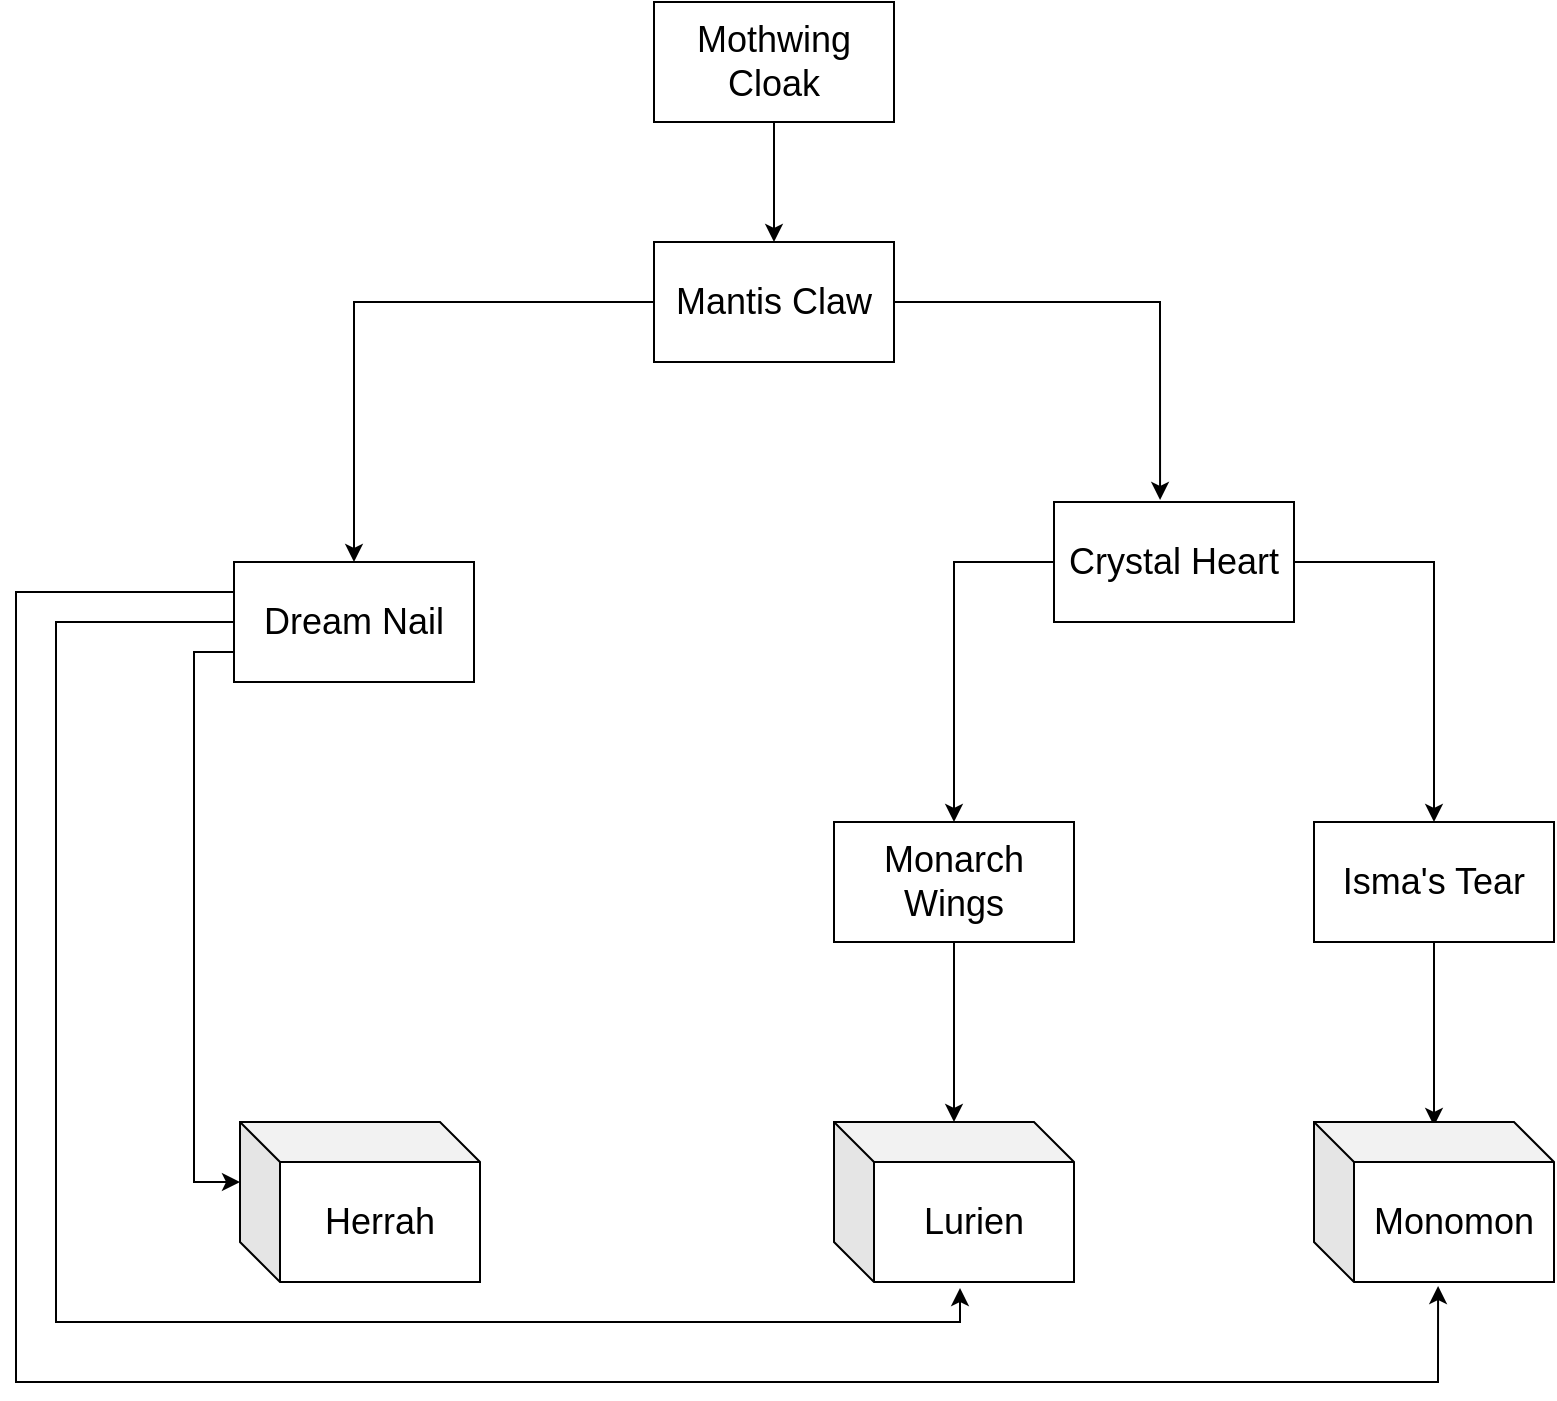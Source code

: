 <mxfile version="21.5.0" type="github">
  <diagram name="Page-1" id="E1PLGVjkxl_ZGxHXgRBv">
    <mxGraphModel dx="2759" dy="2029" grid="1" gridSize="10" guides="1" tooltips="1" connect="1" arrows="1" fold="1" page="1" pageScale="1" pageWidth="850" pageHeight="1100" math="0" shadow="0">
      <root>
        <mxCell id="0" />
        <mxCell id="1" parent="0" />
        <mxCell id="_MZWH8fnRBXQPYhaOXk6-19" style="edgeStyle=orthogonalEdgeStyle;rounded=0;orthogonalLoop=1;jettySize=auto;html=1;exitX=0;exitY=0.75;exitDx=0;exitDy=0;entryX=0;entryY=0;entryDx=0;entryDy=30;entryPerimeter=0;" edge="1" parent="1" source="9u2RtMamcJThF7KN2XwR-1" target="_MZWH8fnRBXQPYhaOXk6-1">
          <mxGeometry relative="1" as="geometry" />
        </mxCell>
        <mxCell id="_MZWH8fnRBXQPYhaOXk6-20" style="edgeStyle=orthogonalEdgeStyle;rounded=0;orthogonalLoop=1;jettySize=auto;html=1;exitX=0;exitY=0.5;exitDx=0;exitDy=0;entryX=0.525;entryY=1.038;entryDx=0;entryDy=0;entryPerimeter=0;" edge="1" parent="1" source="9u2RtMamcJThF7KN2XwR-1" target="_MZWH8fnRBXQPYhaOXk6-2">
          <mxGeometry relative="1" as="geometry">
            <mxPoint x="400" y="620" as="targetPoint" />
            <Array as="points">
              <mxPoint x="-49" y="150" />
              <mxPoint x="-49" y="500" />
              <mxPoint x="403" y="500" />
            </Array>
          </mxGeometry>
        </mxCell>
        <mxCell id="_MZWH8fnRBXQPYhaOXk6-22" style="edgeStyle=orthogonalEdgeStyle;rounded=0;orthogonalLoop=1;jettySize=auto;html=1;exitX=0;exitY=0.25;exitDx=0;exitDy=0;entryX=0.517;entryY=1.025;entryDx=0;entryDy=0;entryPerimeter=0;" edge="1" parent="1" source="9u2RtMamcJThF7KN2XwR-1" target="_MZWH8fnRBXQPYhaOXk6-3">
          <mxGeometry relative="1" as="geometry">
            <mxPoint x="-70" y="590" as="targetPoint" />
            <Array as="points">
              <mxPoint x="-69" y="135" />
              <mxPoint x="-69" y="530" />
              <mxPoint x="642" y="530" />
            </Array>
          </mxGeometry>
        </mxCell>
        <mxCell id="9u2RtMamcJThF7KN2XwR-1" value="&lt;font style=&quot;font-size: 18px;&quot;&gt;Dream Nail&lt;/font&gt;" style="rounded=0;whiteSpace=wrap;html=1;" parent="1" vertex="1">
          <mxGeometry x="40" y="120" width="120" height="60" as="geometry" />
        </mxCell>
        <mxCell id="9u2RtMamcJThF7KN2XwR-2" value="&lt;font style=&quot;font-size: 18px;&quot;&gt;Monarch Wings&lt;/font&gt;" style="rounded=0;whiteSpace=wrap;html=1;" parent="1" vertex="1">
          <mxGeometry x="340" y="250" width="120" height="60" as="geometry" />
        </mxCell>
        <mxCell id="_MZWH8fnRBXQPYhaOXk6-5" style="edgeStyle=orthogonalEdgeStyle;rounded=0;orthogonalLoop=1;jettySize=auto;html=1;exitX=0.5;exitY=1;exitDx=0;exitDy=0;entryX=0.5;entryY=0.025;entryDx=0;entryDy=0;entryPerimeter=0;" edge="1" parent="1" source="9u2RtMamcJThF7KN2XwR-3" target="_MZWH8fnRBXQPYhaOXk6-3">
          <mxGeometry relative="1" as="geometry" />
        </mxCell>
        <mxCell id="9u2RtMamcJThF7KN2XwR-3" value="&lt;font style=&quot;font-size: 18px;&quot;&gt;Isma&#39;s Tear&lt;/font&gt;" style="rounded=0;whiteSpace=wrap;html=1;" parent="1" vertex="1">
          <mxGeometry x="580" y="250" width="120" height="60" as="geometry" />
        </mxCell>
        <mxCell id="_MZWH8fnRBXQPYhaOXk6-1" value="&lt;font style=&quot;font-size: 18px;&quot;&gt;Herrah&lt;/font&gt;" style="shape=cube;whiteSpace=wrap;html=1;boundedLbl=1;backgroundOutline=1;darkOpacity=0.05;darkOpacity2=0.1;" vertex="1" parent="1">
          <mxGeometry x="43" y="400" width="120" height="80" as="geometry" />
        </mxCell>
        <mxCell id="_MZWH8fnRBXQPYhaOXk6-2" value="&lt;font style=&quot;font-size: 18px;&quot;&gt;Lurien&lt;/font&gt;" style="shape=cube;whiteSpace=wrap;html=1;boundedLbl=1;backgroundOutline=1;darkOpacity=0.05;darkOpacity2=0.1;" vertex="1" parent="1">
          <mxGeometry x="340" y="400" width="120" height="80" as="geometry" />
        </mxCell>
        <mxCell id="_MZWH8fnRBXQPYhaOXk6-3" value="&lt;font style=&quot;font-size: 18px;&quot;&gt;Monomon&lt;/font&gt;" style="shape=cube;whiteSpace=wrap;html=1;boundedLbl=1;backgroundOutline=1;darkOpacity=0.05;darkOpacity2=0.1;" vertex="1" parent="1">
          <mxGeometry x="580" y="400" width="120" height="80" as="geometry" />
        </mxCell>
        <mxCell id="_MZWH8fnRBXQPYhaOXk6-4" value="" style="endArrow=classic;html=1;rounded=0;exitX=0.5;exitY=1;exitDx=0;exitDy=0;" edge="1" parent="1" source="9u2RtMamcJThF7KN2XwR-2" target="_MZWH8fnRBXQPYhaOXk6-2">
          <mxGeometry width="50" height="50" relative="1" as="geometry">
            <mxPoint x="500" y="470" as="sourcePoint" />
            <mxPoint x="550" y="420" as="targetPoint" />
          </mxGeometry>
        </mxCell>
        <mxCell id="_MZWH8fnRBXQPYhaOXk6-9" style="edgeStyle=orthogonalEdgeStyle;rounded=0;orthogonalLoop=1;jettySize=auto;html=1;exitX=1;exitY=0.5;exitDx=0;exitDy=0;entryX=0.5;entryY=0;entryDx=0;entryDy=0;" edge="1" parent="1" source="_MZWH8fnRBXQPYhaOXk6-8" target="9u2RtMamcJThF7KN2XwR-3">
          <mxGeometry relative="1" as="geometry" />
        </mxCell>
        <mxCell id="_MZWH8fnRBXQPYhaOXk6-10" style="edgeStyle=orthogonalEdgeStyle;rounded=0;orthogonalLoop=1;jettySize=auto;html=1;exitX=0;exitY=0.5;exitDx=0;exitDy=0;entryX=0.5;entryY=0;entryDx=0;entryDy=0;" edge="1" parent="1" source="_MZWH8fnRBXQPYhaOXk6-8" target="9u2RtMamcJThF7KN2XwR-2">
          <mxGeometry relative="1" as="geometry" />
        </mxCell>
        <mxCell id="_MZWH8fnRBXQPYhaOXk6-8" value="&lt;font style=&quot;font-size: 18px;&quot;&gt;Crystal Heart&lt;/font&gt;" style="rounded=0;whiteSpace=wrap;html=1;" vertex="1" parent="1">
          <mxGeometry x="450" y="90" width="120" height="60" as="geometry" />
        </mxCell>
        <mxCell id="_MZWH8fnRBXQPYhaOXk6-24" style="edgeStyle=orthogonalEdgeStyle;rounded=0;orthogonalLoop=1;jettySize=auto;html=1;exitX=0;exitY=0.5;exitDx=0;exitDy=0;entryX=0.5;entryY=0;entryDx=0;entryDy=0;" edge="1" parent="1" source="_MZWH8fnRBXQPYhaOXk6-23" target="9u2RtMamcJThF7KN2XwR-1">
          <mxGeometry relative="1" as="geometry" />
        </mxCell>
        <mxCell id="_MZWH8fnRBXQPYhaOXk6-25" style="edgeStyle=orthogonalEdgeStyle;rounded=0;orthogonalLoop=1;jettySize=auto;html=1;exitX=1;exitY=0.5;exitDx=0;exitDy=0;entryX=0.442;entryY=-0.017;entryDx=0;entryDy=0;entryPerimeter=0;" edge="1" parent="1" source="_MZWH8fnRBXQPYhaOXk6-23" target="_MZWH8fnRBXQPYhaOXk6-8">
          <mxGeometry relative="1" as="geometry" />
        </mxCell>
        <mxCell id="_MZWH8fnRBXQPYhaOXk6-23" value="&lt;font style=&quot;font-size: 18px;&quot;&gt;Mantis Claw&lt;/font&gt;" style="rounded=0;whiteSpace=wrap;html=1;" vertex="1" parent="1">
          <mxGeometry x="250" y="-40" width="120" height="60" as="geometry" />
        </mxCell>
        <mxCell id="_MZWH8fnRBXQPYhaOXk6-27" style="edgeStyle=orthogonalEdgeStyle;rounded=0;orthogonalLoop=1;jettySize=auto;html=1;exitX=0.5;exitY=1;exitDx=0;exitDy=0;entryX=0.5;entryY=0;entryDx=0;entryDy=0;" edge="1" parent="1" source="_MZWH8fnRBXQPYhaOXk6-26" target="_MZWH8fnRBXQPYhaOXk6-23">
          <mxGeometry relative="1" as="geometry" />
        </mxCell>
        <mxCell id="_MZWH8fnRBXQPYhaOXk6-26" value="&lt;font style=&quot;font-size: 18px;&quot;&gt;Mothwing Cloak&lt;/font&gt;" style="rounded=0;whiteSpace=wrap;html=1;" vertex="1" parent="1">
          <mxGeometry x="250" y="-160" width="120" height="60" as="geometry" />
        </mxCell>
      </root>
    </mxGraphModel>
  </diagram>
</mxfile>
